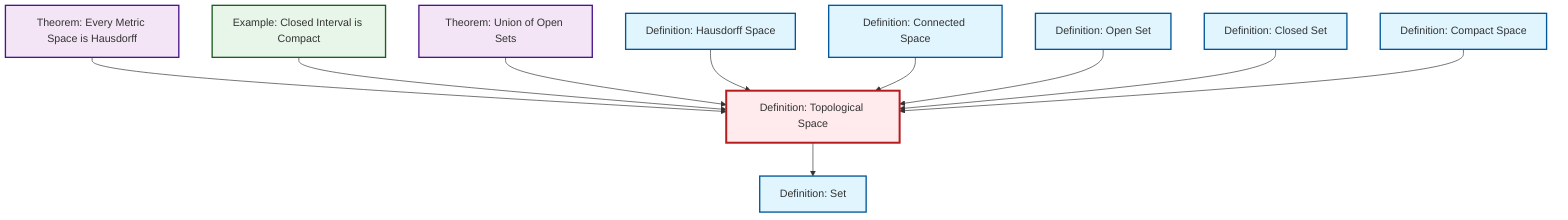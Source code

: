 graph TD
    classDef definition fill:#e1f5fe,stroke:#01579b,stroke-width:2px
    classDef theorem fill:#f3e5f5,stroke:#4a148c,stroke-width:2px
    classDef axiom fill:#fff3e0,stroke:#e65100,stroke-width:2px
    classDef example fill:#e8f5e9,stroke:#1b5e20,stroke-width:2px
    classDef current fill:#ffebee,stroke:#b71c1c,stroke-width:3px
    def-connected["Definition: Connected Space"]:::definition
    def-closed-set["Definition: Closed Set"]:::definition
    def-open-set["Definition: Open Set"]:::definition
    def-compact["Definition: Compact Space"]:::definition
    ex-closed-interval-compact["Example: Closed Interval is Compact"]:::example
    def-topological-space["Definition: Topological Space"]:::definition
    def-set["Definition: Set"]:::definition
    def-hausdorff["Definition: Hausdorff Space"]:::definition
    thm-metric-hausdorff["Theorem: Every Metric Space is Hausdorff"]:::theorem
    thm-union-open-sets["Theorem: Union of Open Sets"]:::theorem
    thm-metric-hausdorff --> def-topological-space
    def-topological-space --> def-set
    ex-closed-interval-compact --> def-topological-space
    thm-union-open-sets --> def-topological-space
    def-hausdorff --> def-topological-space
    def-connected --> def-topological-space
    def-open-set --> def-topological-space
    def-closed-set --> def-topological-space
    def-compact --> def-topological-space
    class def-topological-space current